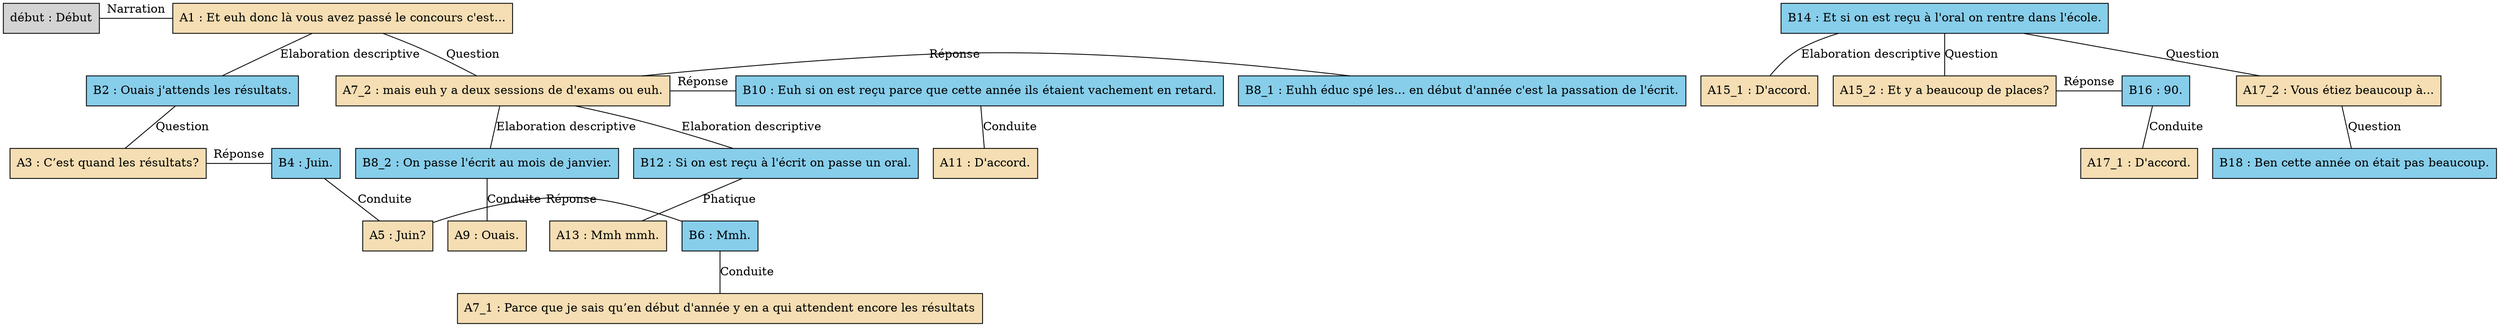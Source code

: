 digraph C10 {
	node [shape=box style=filled]
	"début" [label="début : Début"]
	A1 [label="A1 : Et euh donc là vous avez passé le concours c'est..." fillcolor=wheat]
	B2 [label="B2 : Ouais j'attends les résultats." fillcolor=skyblue]
	A3 [label="A3 : C’est quand les résultats?" fillcolor=wheat]
	B4 [label="B4 : Juin." fillcolor=skyblue]
	A5 [label="A5 : Juin?" fillcolor=wheat]
	B6 [label="B6 : Mmh." fillcolor=skyblue]
	A7_1 [label="A7_1 : Parce que je sais qu’en début d'année y en a qui attendent encore les résultats" fillcolor=wheat]
	A7_2 [label="A7_2 : mais euh y a deux sessions de d'exams ou euh." fillcolor=wheat]
	B8_1 [label="B8_1 : Euhh éduc spé les... en début d'année c'est la passation de l'écrit." fillcolor=skyblue]
	B8_2 [label="B8_2 : On passe l'écrit au mois de janvier." fillcolor=skyblue]
	A9 [label="A9 : Ouais." fillcolor=wheat]
	B10 [label="B10 : Euh si on est reçu parce que cette année ils étaient vachement en retard." fillcolor=skyblue]
	A11 [label="A11 : D'accord." fillcolor=wheat]
	B12 [label="B12 : Si on est reçu à l'écrit on passe un oral." fillcolor=skyblue]
	A13 [label="A13 : Mmh mmh." fillcolor=wheat]
	B14 [label="B14 : Et si on est reçu à l'oral on rentre dans l'école." fillcolor=skyblue]
	A15_1 [label="A15_1 : D'accord." fillcolor=wheat]
	A15_2 [label="A15_2 : Et y a beaucoup de places?" fillcolor=wheat]
	B16 [label="B16 : 90." fillcolor=skyblue]
	A17_1 [label="A17_1 : D'accord." fillcolor=wheat]
	A17_2 [label="A17_2 : Vous étiez beaucoup à..." fillcolor=wheat]
	B18 [label="B18 : Ben cette année on était pas beaucoup." fillcolor=skyblue]
	{
		rank=same
		"début"
		A1
		"début" -> A1 [label=Narration dir=none]
	}
	A1 -> B2 [label="Elaboration descriptive" dir=none]
	B2 -> A3 [label=Question dir=none]
	{
		rank=same
		A3
		B4
		A3 -> B4 [label="Réponse" dir=none]
	}
	B4 -> A5 [label=Conduite dir=none]
	{
		rank=same
		A5
		B6
		A5 -> B6 [label="Réponse" dir=none]
	}
	B6 -> A7_1 [label=Conduite dir=none]
	A1 -> A7_2 [label=Question dir=none]
	{
		rank=same
		A7_2
		B8_1
		A7_2 -> B8_1 [label="Réponse" dir=none]
	}
	A7_2 -> B8_2 [label="Elaboration descriptive" dir=none]
	B8_2 -> A9 [label=Conduite dir=none]
	{
		rank=same
		A7_2
		B10
		A7_2 -> B10 [label="Réponse" dir=none]
	}
	B10 -> A11 [label=Conduite dir=none]
	B12 -> A13 [label=Phatique dir=none]
	A7_2 -> B12 [label="Elaboration descriptive" dir=none]
	B14 -> A15_1 [label="Elaboration descriptive" dir=none]
	B14 -> A15_2 [label=Question dir=none]
	{
		rank=same
		A15_2
		B16
		A15_2 -> B16 [label="Réponse" dir=none]
	}
	B16 -> A17_1 [label=Conduite dir=none]
	B14 -> A17_2 [label=Question dir=none]
	A17_2 -> B18 [label=Question dir=none]
}
